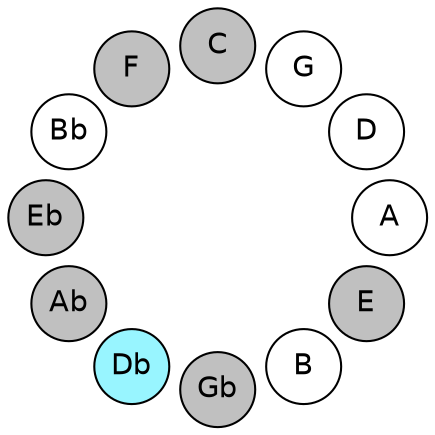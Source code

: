 
graph {

layout = circo;
mindist = .1

node [shape = circle, fontname = Helvetica, margin = 0, style = filled]
edge [style=invis]

subgraph 1 {
	E -- B -- Gb -- Db -- Ab -- Eb -- Bb -- F -- C -- G -- D -- A -- E
}

E [fillcolor = gray];
B [fillcolor = white];
Gb [fillcolor = gray];
Db [fillcolor = cadetblue1];
Ab [fillcolor = gray];
Eb [fillcolor = gray];
Bb [fillcolor = white];
F [fillcolor = gray];
C [fillcolor = gray];
G [fillcolor = white];
D [fillcolor = white];
A [fillcolor = white];
}

